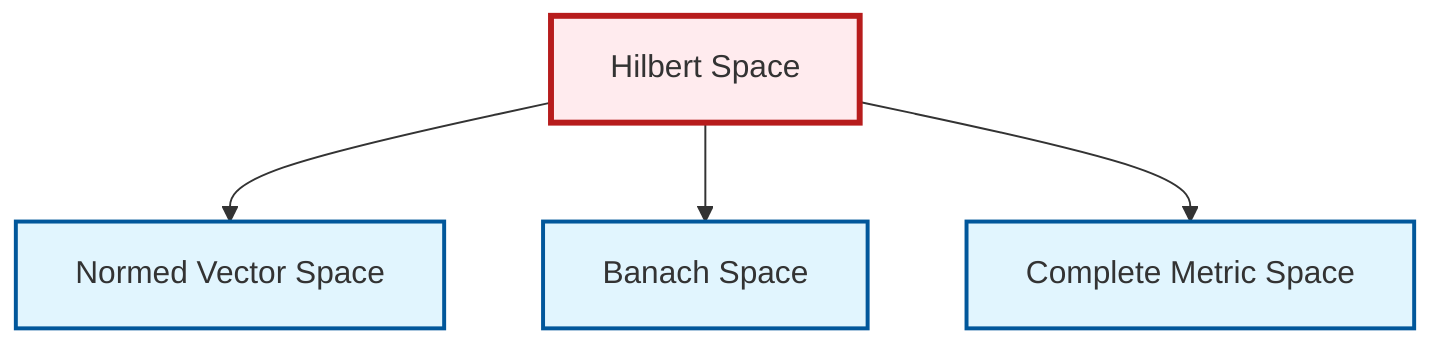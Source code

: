 graph TD
    classDef definition fill:#e1f5fe,stroke:#01579b,stroke-width:2px
    classDef theorem fill:#f3e5f5,stroke:#4a148c,stroke-width:2px
    classDef axiom fill:#fff3e0,stroke:#e65100,stroke-width:2px
    classDef example fill:#e8f5e9,stroke:#1b5e20,stroke-width:2px
    classDef current fill:#ffebee,stroke:#b71c1c,stroke-width:3px
    def-normed-vector-space["Normed Vector Space"]:::definition
    def-hilbert-space["Hilbert Space"]:::definition
    def-banach-space["Banach Space"]:::definition
    def-complete-metric-space["Complete Metric Space"]:::definition
    def-hilbert-space --> def-normed-vector-space
    def-hilbert-space --> def-banach-space
    def-hilbert-space --> def-complete-metric-space
    class def-hilbert-space current